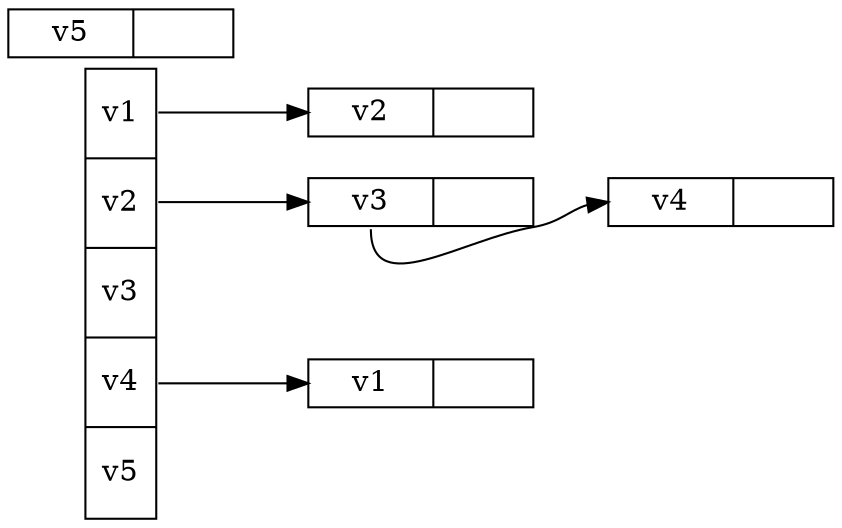 digraph G {
nodesep=.05;
rankdir=LR;
node [shape=record,width=.1,height=.1];
node0 [label = "<f1> v1 |<f2> v2 |<f3> v3 |<f4> v4 |<f5> v5 ",height=3];
node [width = 1.5];
node12 [label = "{<n> v2 | <p> }"];
node23 [label = "{<n> v3 | <p> }"];
node24 [label = "{<n> v4 | <p> }"];
node41 [label = "{<n> v1 | <p> }"];
node5 [label = "{<n> v5 | <p> }"] ;

node0:f1 -> node12:n;
node0:f2 -> node23:n -> node24:n;
node0:f4 -> node41:n;
}